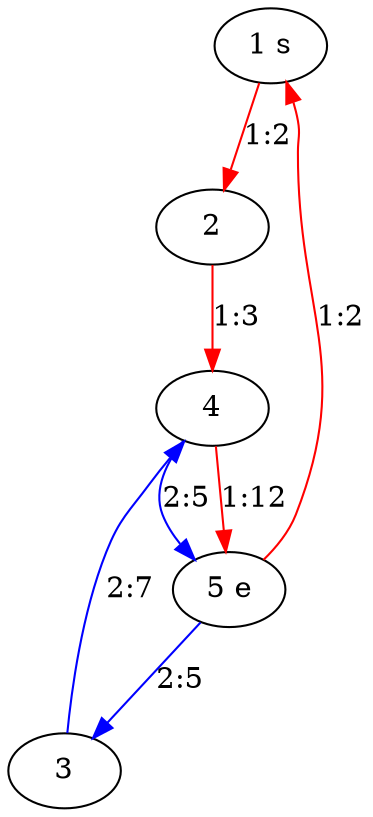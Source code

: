 digraph "instance-6" {
	1 [label="1 s"]
	5 [label="5 e"]
	2 [label=2]
	1 -> 2 [label="1:2" color=red weight=2]
	4 [label=4]
	2 -> 4 [label="1:3" color=red weight=3]
	4 -> 5 [label="1:12" color=red weight=12]
	5 -> 1 [label="1:2" color=red weight=2]
	3 [label=3]
	5 -> 3 [label="2:5" color=blue weight=5]
	3 -> 4 [label="2:7" color=blue weight=7]
	4 -> 5 [label="2:5" color=blue weight=5]
}
